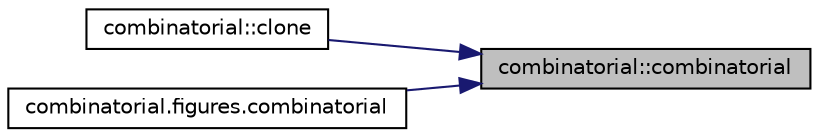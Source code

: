 digraph "combinatorial::combinatorial"
{
 // INTERACTIVE_SVG=YES
 // LATEX_PDF_SIZE
  edge [fontname="Helvetica",fontsize="10",labelfontname="Helvetica",labelfontsize="10"];
  node [fontname="Helvetica",fontsize="10",shape=record];
  rankdir="RL";
  Node1 [label="combinatorial::combinatorial",height=0.2,width=0.4,color="black", fillcolor="grey75", style="filled", fontcolor="black",tooltip=" "];
  Node1 -> Node2 [dir="back",color="midnightblue",fontsize="10",style="solid",fontname="Helvetica"];
  Node2 [label="combinatorial::clone",height=0.2,width=0.4,color="black", fillcolor="white", style="filled",URL="$classcombinatorial.html#a894176c4c94dab6121a61664b5c88a7e",tooltip=" "];
  Node1 -> Node3 [dir="back",color="midnightblue",fontsize="10",style="solid",fontname="Helvetica"];
  Node3 [label="combinatorial.figures.combinatorial",height=0.2,width=0.4,color="black", fillcolor="white", style="filled",URL="$namespacecombinatorial_1_1figures.html#a131a9bc44d18c88afd35e9929c98d6f3",tooltip=" "];
}
